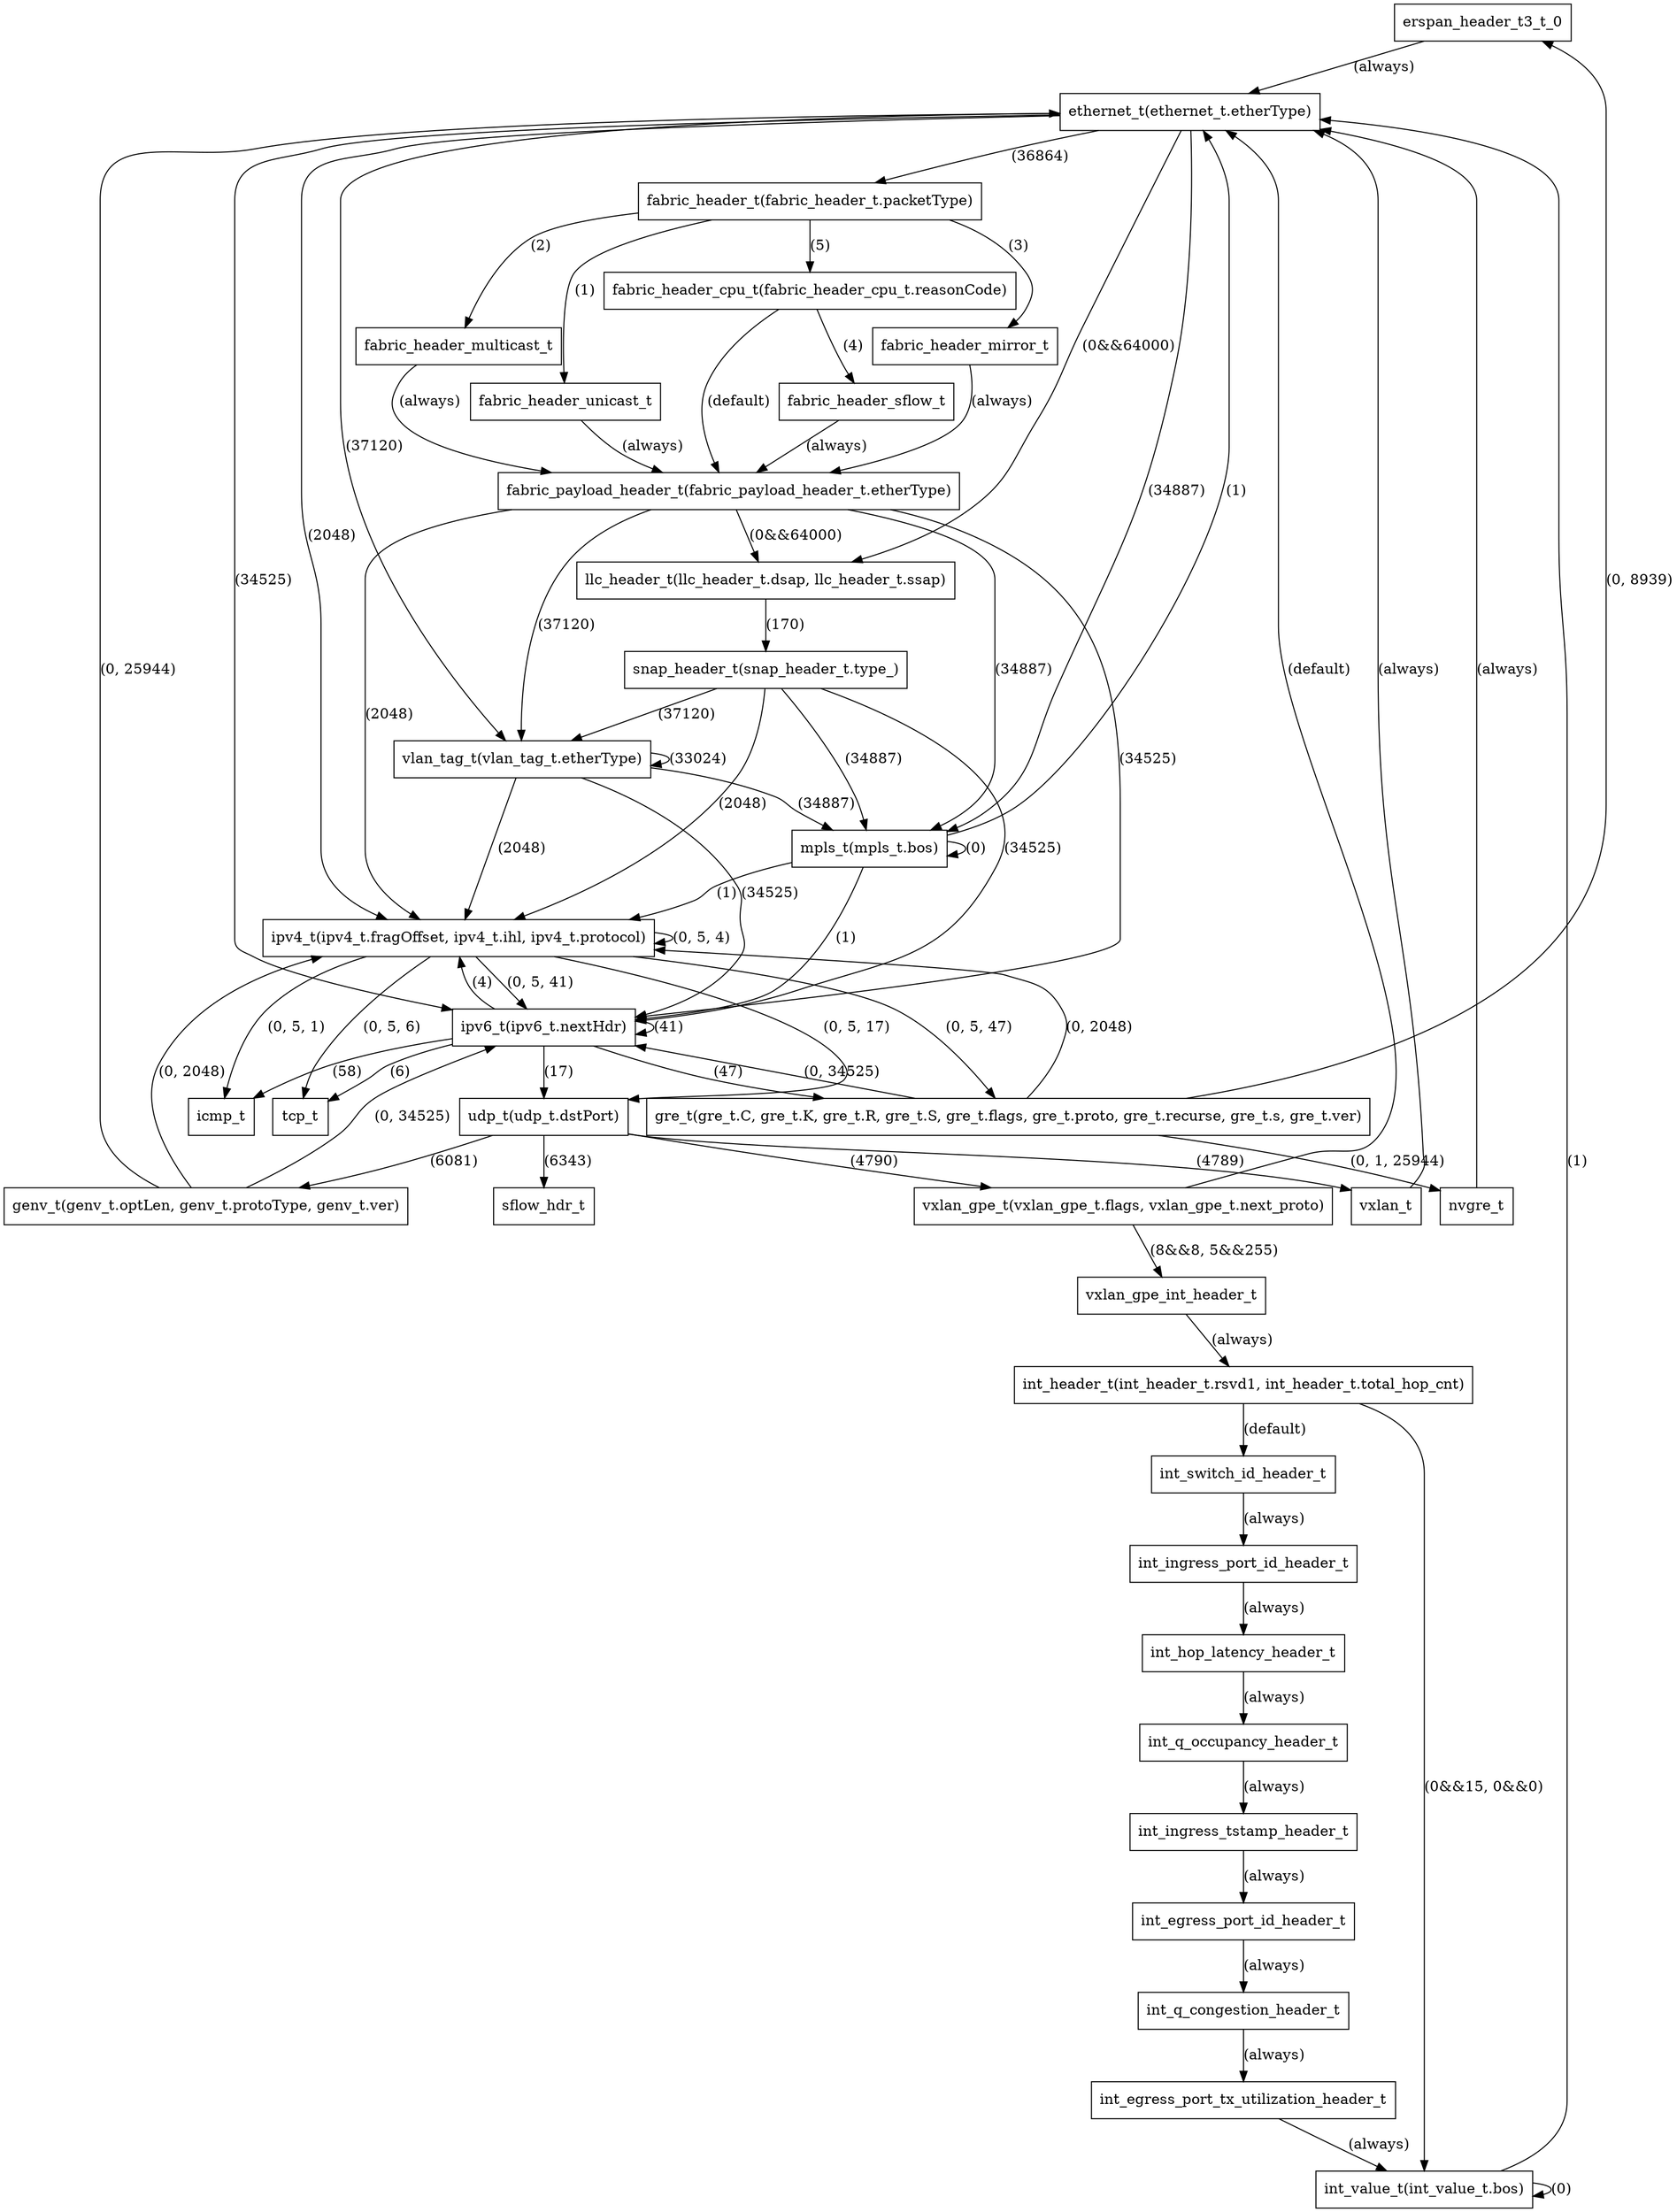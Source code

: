 digraph Transition{

overlap = false

splines = true

erspan_header_t3_t_0 ["shape" = rectangle, "label" = "erspan_header_t3_t_0"]

ethernet_t ["shape" = rectangle, "label" = "ethernet_t(ethernet_t.etherType)"]

fabric_header_t ["shape" = rectangle, "label" = "fabric_header_t(fabric_header_t.packetType)"]

ipv4_t ["shape" = rectangle, "label" = "ipv4_t(ipv4_t.fragOffset, ipv4_t.ihl, ipv4_t.protocol)"]

ipv6_t ["shape" = rectangle, "label" = "ipv6_t(ipv6_t.nextHdr)"]

llc_header_t ["shape" = rectangle, "label" = "llc_header_t(llc_header_t.dsap, llc_header_t.ssap)"]

mpls_t ["shape" = rectangle, "label" = "mpls_t(mpls_t.bos)"]

vlan_tag_t ["shape" = rectangle, "label" = "vlan_tag_t(vlan_tag_t.etherType)"]

fabric_header_cpu_t ["shape" = rectangle, "label" = "fabric_header_cpu_t(fabric_header_cpu_t.reasonCode)"]

fabric_header_sflow_t ["shape" = rectangle, "label" = "fabric_header_sflow_t"]

fabric_payload_header_t ["shape" = rectangle, "label" = "fabric_payload_header_t(fabric_payload_header_t.etherType)"]

fabric_header_mirror_t ["shape" = rectangle, "label" = "fabric_header_mirror_t"]

fabric_header_multicast_t ["shape" = rectangle, "label" = "fabric_header_multicast_t"]

fabric_header_unicast_t ["shape" = rectangle, "label" = "fabric_header_unicast_t"]

genv_t ["shape" = rectangle, "label" = "genv_t(genv_t.optLen, genv_t.protoType, genv_t.ver)"]

gre_t ["shape" = rectangle, "label" = "gre_t(gre_t.C, gre_t.K, gre_t.R, gre_t.S, gre_t.flags, gre_t.proto, gre_t.recurse, gre_t.s, gre_t.ver)"]

nvgre_t ["shape" = rectangle, "label" = "nvgre_t"]

int_egress_port_id_header_t ["shape" = rectangle, "label" = "int_egress_port_id_header_t"]

int_q_congestion_header_t ["shape" = rectangle, "label" = "int_q_congestion_header_t"]

int_egress_port_tx_utilization_header_t ["shape" = rectangle, "label" = "int_egress_port_tx_utilization_header_t"]

int_value_t ["shape" = rectangle, "label" = "int_value_t(int_value_t.bos)"]

int_header_t ["shape" = rectangle, "label" = "int_header_t(int_header_t.rsvd1, int_header_t.total_hop_cnt)"]

int_switch_id_header_t ["shape" = rectangle, "label" = "int_switch_id_header_t"]

int_hop_latency_header_t ["shape" = rectangle, "label" = "int_hop_latency_header_t"]

int_q_occupancy_header_t ["shape" = rectangle, "label" = "int_q_occupancy_header_t"]

int_ingress_port_id_header_t ["shape" = rectangle, "label" = "int_ingress_port_id_header_t"]

int_ingress_tstamp_header_t ["shape" = rectangle, "label" = "int_ingress_tstamp_header_t"]

icmp_t ["shape" = rectangle, "label" = "icmp_t"]

tcp_t ["shape" = rectangle, "label" = "tcp_t"]

udp_t ["shape" = rectangle, "label" = "udp_t(udp_t.dstPort)"]

snap_header_t ["shape" = rectangle, "label" = "snap_header_t(snap_header_t.type_)"]

sflow_hdr_t ["shape" = rectangle, "label" = "sflow_hdr_t"]

vxlan_gpe_t ["shape" = rectangle, "label" = "vxlan_gpe_t(vxlan_gpe_t.flags, vxlan_gpe_t.next_proto)"]

vxlan_t ["shape" = rectangle, "label" = "vxlan_t"]

vxlan_gpe_int_header_t ["shape" = rectangle, "label" = "vxlan_gpe_int_header_t"]

erspan_header_t3_t_0 -> ethernet_t ["shape" = rectangle, "label" = "(always)"]

ethernet_t -> fabric_header_t ["shape" = rectangle, "label" = "(36864)"]

ethernet_t -> ipv4_t ["shape" = rectangle, "label" = "(2048)"]

ethernet_t -> ipv6_t ["shape" = rectangle, "label" = "(34525)"]

ethernet_t -> llc_header_t ["shape" = rectangle, "label" = "(0&&64000)"]

ethernet_t -> mpls_t ["shape" = rectangle, "label" = "(34887)"]

ethernet_t -> vlan_tag_t ["shape" = rectangle, "label" = "(37120)"]

fabric_header_cpu_t -> fabric_header_sflow_t ["shape" = rectangle, "label" = "(4)"]

fabric_header_cpu_t -> fabric_payload_header_t ["shape" = rectangle, "label" = "(default)"]

fabric_header_mirror_t -> fabric_payload_header_t ["shape" = rectangle, "label" = "(always)"]

fabric_header_multicast_t -> fabric_payload_header_t ["shape" = rectangle, "label" = "(always)"]

fabric_header_sflow_t -> fabric_payload_header_t ["shape" = rectangle, "label" = "(always)"]

fabric_header_t -> fabric_header_cpu_t ["shape" = rectangle, "label" = "(5)"]

fabric_header_t -> fabric_header_mirror_t ["shape" = rectangle, "label" = "(3)"]

fabric_header_t -> fabric_header_multicast_t ["shape" = rectangle, "label" = "(2)"]

fabric_header_t -> fabric_header_unicast_t ["shape" = rectangle, "label" = "(1)"]

fabric_header_unicast_t -> fabric_payload_header_t ["shape" = rectangle, "label" = "(always)"]

fabric_payload_header_t -> ipv4_t ["shape" = rectangle, "label" = "(2048)"]

fabric_payload_header_t -> ipv6_t ["shape" = rectangle, "label" = "(34525)"]

fabric_payload_header_t -> llc_header_t ["shape" = rectangle, "label" = "(0&&64000)"]

fabric_payload_header_t -> mpls_t ["shape" = rectangle, "label" = "(34887)"]

fabric_payload_header_t -> vlan_tag_t ["shape" = rectangle, "label" = "(37120)"]

genv_t -> ethernet_t ["shape" = rectangle, "label" = "(0, 25944)"]

genv_t -> ipv4_t ["shape" = rectangle, "label" = "(0, 2048)"]

genv_t -> ipv6_t ["shape" = rectangle, "label" = "(0, 34525)"]

gre_t -> erspan_header_t3_t_0 ["shape" = rectangle, "label" = "(0, 8939)"]

gre_t -> ipv4_t ["shape" = rectangle, "label" = "(0, 2048)"]

gre_t -> ipv6_t ["shape" = rectangle, "label" = "(0, 34525)"]

gre_t -> nvgre_t ["shape" = rectangle, "label" = "(0, 1, 25944)"]

int_egress_port_id_header_t -> int_q_congestion_header_t ["shape" = rectangle, "label" = "(always)"]

int_egress_port_tx_utilization_header_t -> int_value_t ["shape" = rectangle, "label" = "(always)"]

int_header_t -> int_switch_id_header_t ["shape" = rectangle, "label" = "(default)"]

int_header_t -> int_value_t ["shape" = rectangle, "label" = "(0&&15, 0&&0)"]

int_hop_latency_header_t -> int_q_occupancy_header_t ["shape" = rectangle, "label" = "(always)"]

int_ingress_port_id_header_t -> int_hop_latency_header_t ["shape" = rectangle, "label" = "(always)"]

int_ingress_tstamp_header_t -> int_egress_port_id_header_t ["shape" = rectangle, "label" = "(always)"]

int_q_congestion_header_t -> int_egress_port_tx_utilization_header_t ["shape" = rectangle, "label" = "(always)"]

int_q_occupancy_header_t -> int_ingress_tstamp_header_t ["shape" = rectangle, "label" = "(always)"]

int_switch_id_header_t -> int_ingress_port_id_header_t ["shape" = rectangle, "label" = "(always)"]

int_value_t -> ethernet_t ["shape" = rectangle, "label" = "(1)"]

int_value_t -> int_value_t ["shape" = rectangle, "label" = "(0)"]

ipv4_t -> gre_t ["shape" = rectangle, "label" = "(0, 5, 47)"]

ipv4_t -> icmp_t ["shape" = rectangle, "label" = "(0, 5, 1)"]

ipv4_t -> ipv4_t ["shape" = rectangle, "label" = "(0, 5, 4)"]

ipv4_t -> ipv6_t ["shape" = rectangle, "label" = "(0, 5, 41)"]

ipv4_t -> tcp_t ["shape" = rectangle, "label" = "(0, 5, 6)"]

ipv4_t -> udp_t ["shape" = rectangle, "label" = "(0, 5, 17)"]

ipv6_t -> gre_t ["shape" = rectangle, "label" = "(47)"]

ipv6_t -> icmp_t ["shape" = rectangle, "label" = "(58)"]

ipv6_t -> ipv4_t ["shape" = rectangle, "label" = "(4)"]

ipv6_t -> ipv6_t ["shape" = rectangle, "label" = "(41)"]

ipv6_t -> tcp_t ["shape" = rectangle, "label" = "(6)"]

ipv6_t -> udp_t ["shape" = rectangle, "label" = "(17)"]

llc_header_t -> snap_header_t ["shape" = rectangle, "label" = "(170)"]

mpls_t -> ethernet_t ["shape" = rectangle, "label" = "(1)"]

mpls_t -> ipv4_t ["shape" = rectangle, "label" = "(1)"]

mpls_t -> ipv6_t ["shape" = rectangle, "label" = "(1)"]

mpls_t -> mpls_t ["shape" = rectangle, "label" = "(0)"]

nvgre_t -> ethernet_t ["shape" = rectangle, "label" = "(always)"]

snap_header_t -> ipv4_t ["shape" = rectangle, "label" = "(2048)"]

snap_header_t -> ipv6_t ["shape" = rectangle, "label" = "(34525)"]

snap_header_t -> mpls_t ["shape" = rectangle, "label" = "(34887)"]

snap_header_t -> vlan_tag_t ["shape" = rectangle, "label" = "(37120)"]

udp_t -> genv_t ["shape" = rectangle, "label" = "(6081)"]

udp_t -> sflow_hdr_t ["shape" = rectangle, "label" = "(6343)"]

udp_t -> vxlan_gpe_t ["shape" = rectangle, "label" = "(4790)"]

udp_t -> vxlan_t ["shape" = rectangle, "label" = "(4789)"]

vlan_tag_t -> ipv4_t ["shape" = rectangle, "label" = "(2048)"]

vlan_tag_t -> ipv6_t ["shape" = rectangle, "label" = "(34525)"]

vlan_tag_t -> mpls_t ["shape" = rectangle, "label" = "(34887)"]

vlan_tag_t -> vlan_tag_t ["shape" = rectangle, "label" = "(33024)"]

vxlan_gpe_int_header_t -> int_header_t ["shape" = rectangle, "label" = "(always)"]

vxlan_gpe_t -> ethernet_t ["shape" = rectangle, "label" = "(default)"]

vxlan_gpe_t -> vxlan_gpe_int_header_t ["shape" = rectangle, "label" = "(8&&8, 5&&255)"]

vxlan_t -> ethernet_t ["shape" = rectangle, "label" = "(always)"]

}


